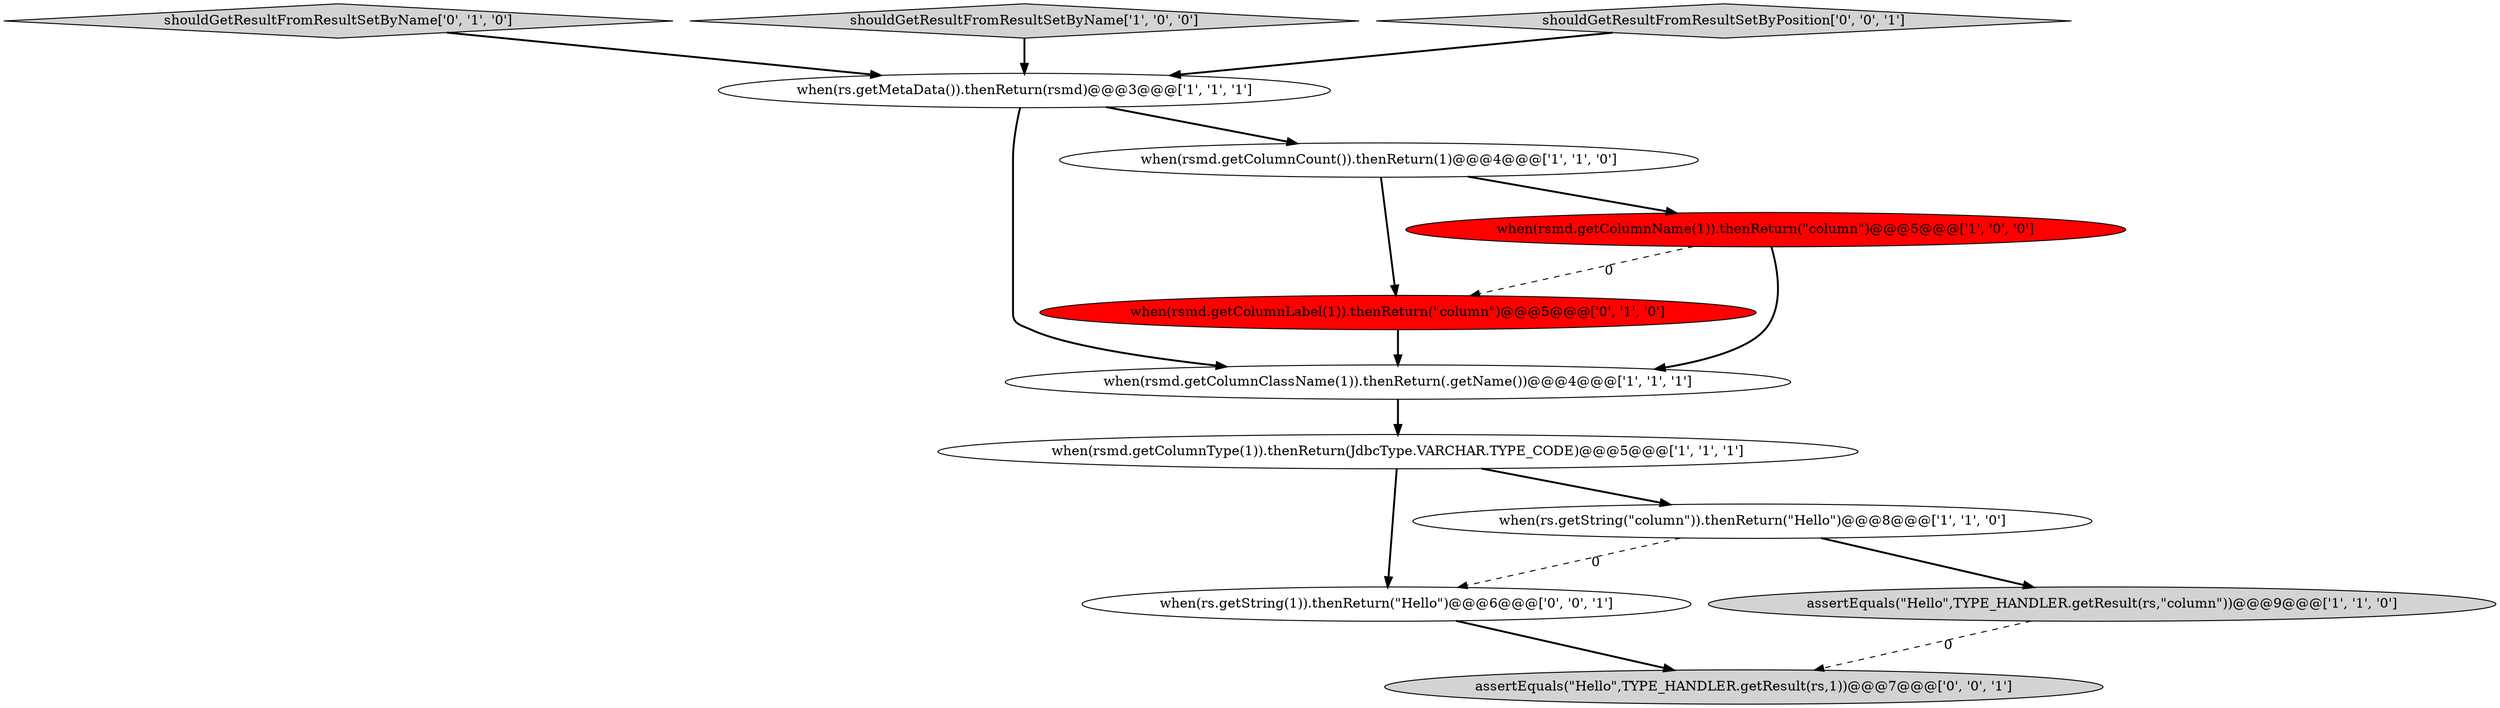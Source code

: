 digraph {
8 [style = filled, label = "shouldGetResultFromResultSetByName['0', '1', '0']", fillcolor = lightgray, shape = diamond image = "AAA0AAABBB2BBB"];
0 [style = filled, label = "when(rsmd.getColumnType(1)).thenReturn(JdbcType.VARCHAR.TYPE_CODE)@@@5@@@['1', '1', '1']", fillcolor = white, shape = ellipse image = "AAA0AAABBB1BBB"];
7 [style = filled, label = "shouldGetResultFromResultSetByName['1', '0', '0']", fillcolor = lightgray, shape = diamond image = "AAA0AAABBB1BBB"];
12 [style = filled, label = "when(rs.getString(1)).thenReturn(\"Hello\")@@@6@@@['0', '0', '1']", fillcolor = white, shape = ellipse image = "AAA0AAABBB3BBB"];
2 [style = filled, label = "when(rsmd.getColumnClassName(1)).thenReturn(.getName())@@@4@@@['1', '1', '1']", fillcolor = white, shape = ellipse image = "AAA0AAABBB1BBB"];
3 [style = filled, label = "assertEquals(\"Hello\",TYPE_HANDLER.getResult(rs,\"column\"))@@@9@@@['1', '1', '0']", fillcolor = lightgray, shape = ellipse image = "AAA0AAABBB1BBB"];
6 [style = filled, label = "when(rsmd.getColumnCount()).thenReturn(1)@@@4@@@['1', '1', '0']", fillcolor = white, shape = ellipse image = "AAA0AAABBB1BBB"];
9 [style = filled, label = "when(rsmd.getColumnLabel(1)).thenReturn(\"column\")@@@5@@@['0', '1', '0']", fillcolor = red, shape = ellipse image = "AAA1AAABBB2BBB"];
10 [style = filled, label = "assertEquals(\"Hello\",TYPE_HANDLER.getResult(rs,1))@@@7@@@['0', '0', '1']", fillcolor = lightgray, shape = ellipse image = "AAA0AAABBB3BBB"];
5 [style = filled, label = "when(rsmd.getColumnName(1)).thenReturn(\"column\")@@@5@@@['1', '0', '0']", fillcolor = red, shape = ellipse image = "AAA1AAABBB1BBB"];
11 [style = filled, label = "shouldGetResultFromResultSetByPosition['0', '0', '1']", fillcolor = lightgray, shape = diamond image = "AAA0AAABBB3BBB"];
1 [style = filled, label = "when(rs.getMetaData()).thenReturn(rsmd)@@@3@@@['1', '1', '1']", fillcolor = white, shape = ellipse image = "AAA0AAABBB1BBB"];
4 [style = filled, label = "when(rs.getString(\"column\")).thenReturn(\"Hello\")@@@8@@@['1', '1', '0']", fillcolor = white, shape = ellipse image = "AAA0AAABBB1BBB"];
8->1 [style = bold, label=""];
4->3 [style = bold, label=""];
6->5 [style = bold, label=""];
5->2 [style = bold, label=""];
1->2 [style = bold, label=""];
2->0 [style = bold, label=""];
1->6 [style = bold, label=""];
7->1 [style = bold, label=""];
12->10 [style = bold, label=""];
5->9 [style = dashed, label="0"];
6->9 [style = bold, label=""];
3->10 [style = dashed, label="0"];
0->4 [style = bold, label=""];
9->2 [style = bold, label=""];
11->1 [style = bold, label=""];
0->12 [style = bold, label=""];
4->12 [style = dashed, label="0"];
}

